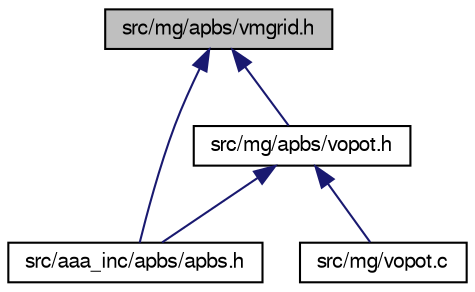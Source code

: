 digraph "src/mg/apbs/vmgrid.h"
{
  edge [fontname="FreeSans",fontsize="10",labelfontname="FreeSans",labelfontsize="10"];
  node [fontname="FreeSans",fontsize="10",shape=record];
  Node1 [label="src/mg/apbs/vmgrid.h",height=0.2,width=0.4,color="black", fillcolor="grey75", style="filled" fontcolor="black"];
  Node1 -> Node2 [dir="back",color="midnightblue",fontsize="10",style="solid",fontname="FreeSans"];
  Node2 [label="src/aaa_inc/apbs/apbs.h",height=0.2,width=0.4,color="black", fillcolor="white", style="filled",URL="$apbs_8h.html",tooltip="Top-level header for APBS."];
  Node1 -> Node3 [dir="back",color="midnightblue",fontsize="10",style="solid",fontname="FreeSans"];
  Node3 [label="src/mg/apbs/vopot.h",height=0.2,width=0.4,color="black", fillcolor="white", style="filled",URL="$vopot_8h.html",tooltip="Potential oracle for Cartesian mesh data."];
  Node3 -> Node2 [dir="back",color="midnightblue",fontsize="10",style="solid",fontname="FreeSans"];
  Node3 -> Node4 [dir="back",color="midnightblue",fontsize="10",style="solid",fontname="FreeSans"];
  Node4 [label="src/mg/vopot.c",height=0.2,width=0.4,color="black", fillcolor="white", style="filled",URL="$vopot_8c.html",tooltip="Class Vopot methods."];
}
